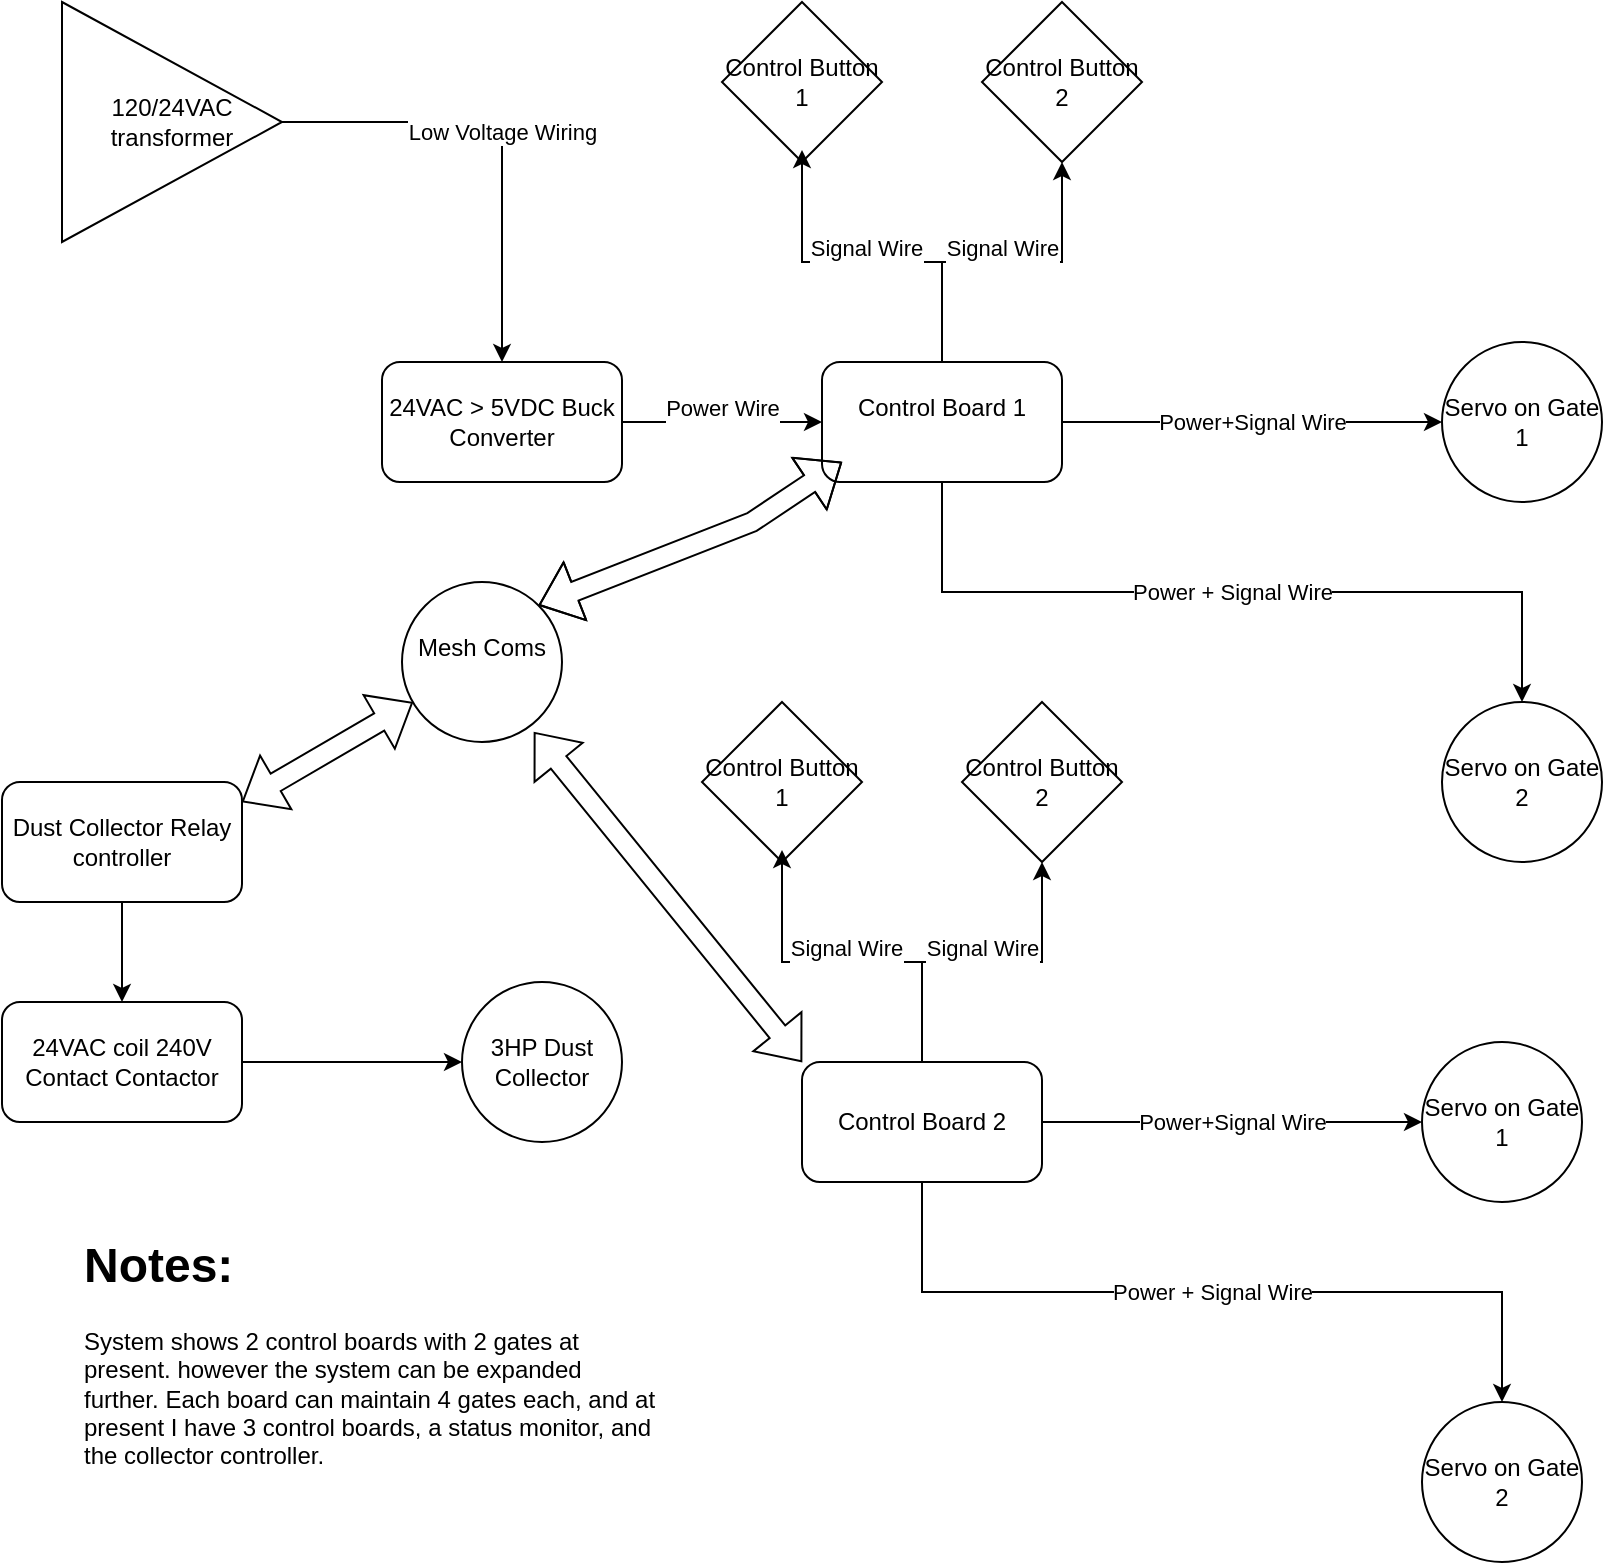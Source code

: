 <mxfile version="26.0.11">
  <diagram id="R2lEEEUBdFMjLlhIrx00" name="Page-1">
    <mxGraphModel dx="3804" dy="1098" grid="1" gridSize="10" guides="1" tooltips="1" connect="1" arrows="1" fold="1" page="1" pageScale="1" pageWidth="850" pageHeight="1100" math="0" shadow="0" extFonts="Permanent Marker^https://fonts.googleapis.com/css?family=Permanent+Marker">
      <root>
        <mxCell id="0" />
        <mxCell id="1" parent="0" />
        <mxCell id="rdGUtyS22fCp4dE0hmmU-15" value="Power+Signal Wire" style="edgeStyle=orthogonalEdgeStyle;rounded=0;orthogonalLoop=1;jettySize=auto;html=1;" edge="1" parent="1" source="rdGUtyS22fCp4dE0hmmU-4" target="rdGUtyS22fCp4dE0hmmU-6">
          <mxGeometry relative="1" as="geometry" />
        </mxCell>
        <mxCell id="rdGUtyS22fCp4dE0hmmU-16" value="Power + Signal Wire" style="edgeStyle=orthogonalEdgeStyle;rounded=0;orthogonalLoop=1;jettySize=auto;html=1;exitX=0.5;exitY=1;exitDx=0;exitDy=0;" edge="1" parent="1" source="rdGUtyS22fCp4dE0hmmU-4" target="rdGUtyS22fCp4dE0hmmU-5">
          <mxGeometry relative="1" as="geometry" />
        </mxCell>
        <mxCell id="rdGUtyS22fCp4dE0hmmU-20" value="Signal Wire&lt;div&gt;&lt;br&gt;&lt;/div&gt;" style="edgeStyle=orthogonalEdgeStyle;rounded=0;orthogonalLoop=1;jettySize=auto;html=1;entryX=0.5;entryY=1;entryDx=0;entryDy=0;" edge="1" parent="1" source="rdGUtyS22fCp4dE0hmmU-4" target="rdGUtyS22fCp4dE0hmmU-10">
          <mxGeometry relative="1" as="geometry" />
        </mxCell>
        <mxCell id="rdGUtyS22fCp4dE0hmmU-4" value="Control Board 1&lt;div&gt;&lt;br&gt;&lt;/div&gt;" style="rounded=1;whiteSpace=wrap;html=1;" vertex="1" parent="1">
          <mxGeometry x="-20" y="340" width="120" height="60" as="geometry" />
        </mxCell>
        <mxCell id="rdGUtyS22fCp4dE0hmmU-5" value="Servo on Gate 2" style="ellipse;whiteSpace=wrap;html=1;aspect=fixed;" vertex="1" parent="1">
          <mxGeometry x="290" y="510" width="80" height="80" as="geometry" />
        </mxCell>
        <mxCell id="rdGUtyS22fCp4dE0hmmU-6" value="Servo on Gate 1" style="ellipse;whiteSpace=wrap;html=1;aspect=fixed;" vertex="1" parent="1">
          <mxGeometry x="290" y="330" width="80" height="80" as="geometry" />
        </mxCell>
        <mxCell id="rdGUtyS22fCp4dE0hmmU-7" value="3HP Dust Collector" style="ellipse;whiteSpace=wrap;html=1;aspect=fixed;" vertex="1" parent="1">
          <mxGeometry x="-200" y="650" width="80" height="80" as="geometry" />
        </mxCell>
        <mxCell id="rdGUtyS22fCp4dE0hmmU-18" value="" style="edgeStyle=orthogonalEdgeStyle;rounded=0;orthogonalLoop=1;jettySize=auto;html=1;" edge="1" parent="1" source="rdGUtyS22fCp4dE0hmmU-8" target="rdGUtyS22fCp4dE0hmmU-17">
          <mxGeometry relative="1" as="geometry" />
        </mxCell>
        <mxCell id="rdGUtyS22fCp4dE0hmmU-8" value="Dust Collector Relay controller" style="rounded=1;whiteSpace=wrap;html=1;" vertex="1" parent="1">
          <mxGeometry x="-430" y="550" width="120" height="60" as="geometry" />
        </mxCell>
        <mxCell id="rdGUtyS22fCp4dE0hmmU-23" value="Low Voltage Wiring" style="edgeStyle=orthogonalEdgeStyle;rounded=0;orthogonalLoop=1;jettySize=auto;html=1;" edge="1" parent="1" source="rdGUtyS22fCp4dE0hmmU-9" target="rdGUtyS22fCp4dE0hmmU-13">
          <mxGeometry relative="1" as="geometry" />
        </mxCell>
        <mxCell id="rdGUtyS22fCp4dE0hmmU-9" value="120/24VAC transformer" style="triangle;whiteSpace=wrap;html=1;" vertex="1" parent="1">
          <mxGeometry x="-400" y="160" width="110" height="120" as="geometry" />
        </mxCell>
        <mxCell id="rdGUtyS22fCp4dE0hmmU-10" value="Control Button 2" style="rhombus;whiteSpace=wrap;html=1;" vertex="1" parent="1">
          <mxGeometry x="60" y="160" width="80" height="80" as="geometry" />
        </mxCell>
        <mxCell id="rdGUtyS22fCp4dE0hmmU-11" value="Control Button 1" style="rhombus;whiteSpace=wrap;html=1;" vertex="1" parent="1">
          <mxGeometry x="-70" y="160" width="80" height="80" as="geometry" />
        </mxCell>
        <mxCell id="rdGUtyS22fCp4dE0hmmU-22" value="Power Wire&lt;div&gt;&lt;br&gt;&lt;/div&gt;" style="edgeStyle=orthogonalEdgeStyle;rounded=0;orthogonalLoop=1;jettySize=auto;html=1;" edge="1" parent="1" source="rdGUtyS22fCp4dE0hmmU-13" target="rdGUtyS22fCp4dE0hmmU-4">
          <mxGeometry relative="1" as="geometry" />
        </mxCell>
        <mxCell id="rdGUtyS22fCp4dE0hmmU-13" value="24VAC &amp;gt; 5VDC Buck Converter" style="rounded=1;whiteSpace=wrap;html=1;" vertex="1" parent="1">
          <mxGeometry x="-240" y="340" width="120" height="60" as="geometry" />
        </mxCell>
        <mxCell id="rdGUtyS22fCp4dE0hmmU-19" style="edgeStyle=orthogonalEdgeStyle;rounded=0;orthogonalLoop=1;jettySize=auto;html=1;" edge="1" parent="1" source="rdGUtyS22fCp4dE0hmmU-17" target="rdGUtyS22fCp4dE0hmmU-7">
          <mxGeometry relative="1" as="geometry" />
        </mxCell>
        <mxCell id="rdGUtyS22fCp4dE0hmmU-17" value="24VAC coil 240V Contact Contactor" style="rounded=1;whiteSpace=wrap;html=1;" vertex="1" parent="1">
          <mxGeometry x="-430" y="660" width="120" height="60" as="geometry" />
        </mxCell>
        <mxCell id="rdGUtyS22fCp4dE0hmmU-21" value="Signal Wire&lt;div&gt;&lt;br&gt;&lt;/div&gt;" style="edgeStyle=orthogonalEdgeStyle;rounded=0;orthogonalLoop=1;jettySize=auto;html=1;entryX=0.5;entryY=0.925;entryDx=0;entryDy=0;entryPerimeter=0;" edge="1" parent="1" source="rdGUtyS22fCp4dE0hmmU-4" target="rdGUtyS22fCp4dE0hmmU-11">
          <mxGeometry relative="1" as="geometry" />
        </mxCell>
        <mxCell id="rdGUtyS22fCp4dE0hmmU-25" value="Power+Signal Wire" style="edgeStyle=orthogonalEdgeStyle;rounded=0;orthogonalLoop=1;jettySize=auto;html=1;" edge="1" parent="1" source="rdGUtyS22fCp4dE0hmmU-28" target="rdGUtyS22fCp4dE0hmmU-30">
          <mxGeometry relative="1" as="geometry" />
        </mxCell>
        <mxCell id="rdGUtyS22fCp4dE0hmmU-26" value="Power + Signal Wire" style="edgeStyle=orthogonalEdgeStyle;rounded=0;orthogonalLoop=1;jettySize=auto;html=1;exitX=0.5;exitY=1;exitDx=0;exitDy=0;" edge="1" parent="1" source="rdGUtyS22fCp4dE0hmmU-28" target="rdGUtyS22fCp4dE0hmmU-29">
          <mxGeometry relative="1" as="geometry" />
        </mxCell>
        <mxCell id="rdGUtyS22fCp4dE0hmmU-27" value="Signal Wire&lt;div&gt;&lt;br&gt;&lt;/div&gt;" style="edgeStyle=orthogonalEdgeStyle;rounded=0;orthogonalLoop=1;jettySize=auto;html=1;entryX=0.5;entryY=1;entryDx=0;entryDy=0;" edge="1" parent="1" source="rdGUtyS22fCp4dE0hmmU-28" target="rdGUtyS22fCp4dE0hmmU-31">
          <mxGeometry relative="1" as="geometry" />
        </mxCell>
        <mxCell id="rdGUtyS22fCp4dE0hmmU-28" value="Control Board 2" style="rounded=1;whiteSpace=wrap;html=1;" vertex="1" parent="1">
          <mxGeometry x="-30" y="690" width="120" height="60" as="geometry" />
        </mxCell>
        <mxCell id="rdGUtyS22fCp4dE0hmmU-29" value="Servo on Gate 2" style="ellipse;whiteSpace=wrap;html=1;aspect=fixed;" vertex="1" parent="1">
          <mxGeometry x="280" y="860" width="80" height="80" as="geometry" />
        </mxCell>
        <mxCell id="rdGUtyS22fCp4dE0hmmU-30" value="Servo on Gate 1" style="ellipse;whiteSpace=wrap;html=1;aspect=fixed;" vertex="1" parent="1">
          <mxGeometry x="280" y="680" width="80" height="80" as="geometry" />
        </mxCell>
        <mxCell id="rdGUtyS22fCp4dE0hmmU-31" value="Control Button 2" style="rhombus;whiteSpace=wrap;html=1;" vertex="1" parent="1">
          <mxGeometry x="50" y="510" width="80" height="80" as="geometry" />
        </mxCell>
        <mxCell id="rdGUtyS22fCp4dE0hmmU-32" value="Control Button 1" style="rhombus;whiteSpace=wrap;html=1;" vertex="1" parent="1">
          <mxGeometry x="-80" y="510" width="80" height="80" as="geometry" />
        </mxCell>
        <mxCell id="rdGUtyS22fCp4dE0hmmU-33" value="Signal Wire&lt;div&gt;&lt;br&gt;&lt;/div&gt;" style="edgeStyle=orthogonalEdgeStyle;rounded=0;orthogonalLoop=1;jettySize=auto;html=1;entryX=0.5;entryY=0.925;entryDx=0;entryDy=0;entryPerimeter=0;" edge="1" parent="1" source="rdGUtyS22fCp4dE0hmmU-28" target="rdGUtyS22fCp4dE0hmmU-32">
          <mxGeometry relative="1" as="geometry" />
        </mxCell>
        <mxCell id="rdGUtyS22fCp4dE0hmmU-34" value="" style="shape=flexArrow;endArrow=classic;startArrow=classic;html=1;rounded=0;" edge="1" parent="1" target="rdGUtyS22fCp4dE0hmmU-35">
          <mxGeometry width="100" height="100" relative="1" as="geometry">
            <mxPoint x="-310" y="560" as="sourcePoint" />
            <mxPoint x="-230" y="470" as="targetPoint" />
          </mxGeometry>
        </mxCell>
        <mxCell id="rdGUtyS22fCp4dE0hmmU-35" value="Mesh Coms&lt;div&gt;&lt;br&gt;&lt;/div&gt;" style="ellipse;whiteSpace=wrap;html=1;aspect=fixed;" vertex="1" parent="1">
          <mxGeometry x="-230" y="450" width="80" height="80" as="geometry" />
        </mxCell>
        <mxCell id="rdGUtyS22fCp4dE0hmmU-36" value="" style="shape=flexArrow;endArrow=classic;startArrow=classic;html=1;rounded=0;exitX=1;exitY=0;exitDx=0;exitDy=0;" edge="1" parent="1" source="rdGUtyS22fCp4dE0hmmU-35">
          <mxGeometry width="100" height="100" relative="1" as="geometry">
            <mxPoint x="-105" y="450" as="sourcePoint" />
            <mxPoint x="-10" y="390" as="targetPoint" />
            <Array as="points">
              <mxPoint x="-55" y="420" />
            </Array>
          </mxGeometry>
        </mxCell>
        <mxCell id="rdGUtyS22fCp4dE0hmmU-37" value="" style="shape=flexArrow;endArrow=classic;startArrow=classic;html=1;rounded=0;exitX=0;exitY=0;exitDx=0;exitDy=0;entryX=0.825;entryY=0.938;entryDx=0;entryDy=0;entryPerimeter=0;" edge="1" parent="1" source="rdGUtyS22fCp4dE0hmmU-28" target="rdGUtyS22fCp4dE0hmmU-35">
          <mxGeometry width="100" height="100" relative="1" as="geometry">
            <mxPoint x="-250" y="600" as="sourcePoint" />
            <mxPoint x="-165" y="550" as="targetPoint" />
          </mxGeometry>
        </mxCell>
        <mxCell id="rdGUtyS22fCp4dE0hmmU-39" value="&lt;h1 style=&quot;margin-top: 0px;&quot;&gt;Notes:&lt;/h1&gt;&lt;div&gt;System shows 2 control boards with 2 gates at present. however the system can be expanded further. Each board can maintain 4 gates each, and at present I have 3 control boards, a status monitor, and the collector controller.&lt;/div&gt;" style="text;html=1;whiteSpace=wrap;overflow=hidden;rounded=0;" vertex="1" parent="1">
          <mxGeometry x="-391" y="771" width="290" height="140" as="geometry" />
        </mxCell>
      </root>
    </mxGraphModel>
  </diagram>
</mxfile>
